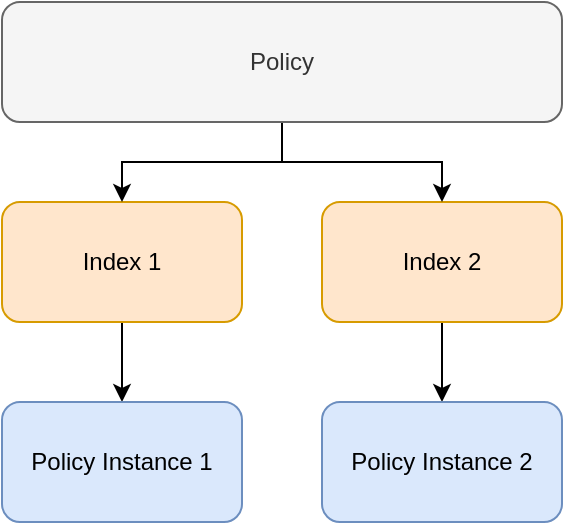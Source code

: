 <mxfile version="14.4.3" type="device"><diagram id="PAMJWvE631EqIKDuj4t_" name="Seite-1"><mxGraphModel dx="1092" dy="983" grid="1" gridSize="10" guides="1" tooltips="1" connect="1" arrows="1" fold="1" page="1" pageScale="1" pageWidth="827" pageHeight="1169" math="0" shadow="0"><root><mxCell id="0"/><mxCell id="1" parent="0"/><mxCell id="G4SH-99f-wWTZCGHPS_G-10" style="edgeStyle=orthogonalEdgeStyle;rounded=0;orthogonalLoop=1;jettySize=auto;html=1;entryX=0.5;entryY=0;entryDx=0;entryDy=0;" edge="1" parent="1" source="G4SH-99f-wWTZCGHPS_G-1" target="G4SH-99f-wWTZCGHPS_G-4"><mxGeometry relative="1" as="geometry"/></mxCell><mxCell id="G4SH-99f-wWTZCGHPS_G-1" value="Index 1" style="rounded=1;whiteSpace=wrap;html=1;fillColor=#ffe6cc;strokeColor=#d79b00;" vertex="1" parent="1"><mxGeometry x="200" y="160" width="120" height="60" as="geometry"/></mxCell><mxCell id="G4SH-99f-wWTZCGHPS_G-9" style="edgeStyle=orthogonalEdgeStyle;rounded=0;orthogonalLoop=1;jettySize=auto;html=1;entryX=0.5;entryY=0;entryDx=0;entryDy=0;" edge="1" parent="1" source="G4SH-99f-wWTZCGHPS_G-2" target="G4SH-99f-wWTZCGHPS_G-5"><mxGeometry relative="1" as="geometry"/></mxCell><mxCell id="G4SH-99f-wWTZCGHPS_G-2" value="Index 2" style="rounded=1;whiteSpace=wrap;html=1;fillColor=#ffe6cc;strokeColor=#d79b00;" vertex="1" parent="1"><mxGeometry x="360" y="160" width="120" height="60" as="geometry"/></mxCell><mxCell id="G4SH-99f-wWTZCGHPS_G-4" value="Policy Instance 1" style="rounded=1;whiteSpace=wrap;html=1;fillColor=#dae8fc;strokeColor=#6c8ebf;" vertex="1" parent="1"><mxGeometry x="200" y="260" width="120" height="60" as="geometry"/></mxCell><mxCell id="G4SH-99f-wWTZCGHPS_G-5" value="Policy Instance 2" style="rounded=1;whiteSpace=wrap;html=1;fillColor=#dae8fc;strokeColor=#6c8ebf;" vertex="1" parent="1"><mxGeometry x="360" y="260" width="120" height="60" as="geometry"/></mxCell><mxCell id="G4SH-99f-wWTZCGHPS_G-7" style="edgeStyle=orthogonalEdgeStyle;rounded=0;orthogonalLoop=1;jettySize=auto;html=1;entryX=0.5;entryY=0;entryDx=0;entryDy=0;" edge="1" parent="1" source="G4SH-99f-wWTZCGHPS_G-6" target="G4SH-99f-wWTZCGHPS_G-2"><mxGeometry relative="1" as="geometry"/></mxCell><mxCell id="G4SH-99f-wWTZCGHPS_G-8" style="edgeStyle=orthogonalEdgeStyle;rounded=0;orthogonalLoop=1;jettySize=auto;html=1;" edge="1" parent="1" source="G4SH-99f-wWTZCGHPS_G-6" target="G4SH-99f-wWTZCGHPS_G-1"><mxGeometry relative="1" as="geometry"/></mxCell><mxCell id="G4SH-99f-wWTZCGHPS_G-6" value="Policy" style="rounded=1;whiteSpace=wrap;html=1;fillColor=#f5f5f5;strokeColor=#666666;fontColor=#333333;" vertex="1" parent="1"><mxGeometry x="200" y="60" width="280" height="60" as="geometry"/></mxCell></root></mxGraphModel></diagram></mxfile>
